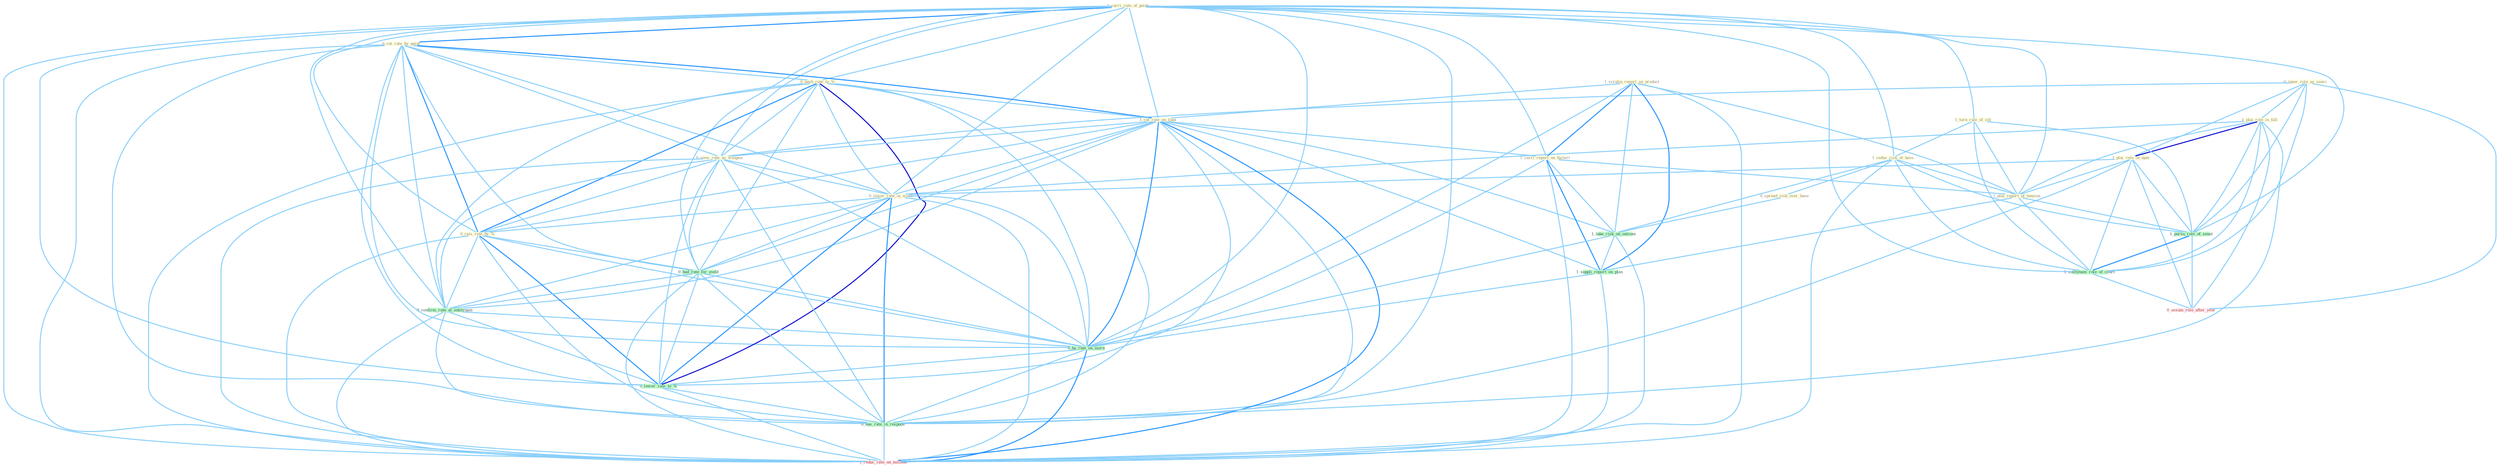Graph G{ 
    node
    [shape=polygon,style=filled,width=.5,height=.06,color="#BDFCC9",fixedsize=true,fontsize=4,
    fontcolor="#2f4f4f"];
    {node
    [color="#ffffe0", fontcolor="#8b7d6b"] "1_carri_rate_of_point " "0_ignor_role_as_sourc " "1_plai_role_in_fall " "0_cut_rate_by_point " "1_scrutin_report_on_product " "0_push_rate_to_% " "1_cut_rate_on_loan " "1_turn_rule_of_citi " "0_view_rate_as_weapon " "1_reduc_risk_of_have " "1_carri_report_on_factori " "1_plai_role_in_oper " "1_plai_report_of_tension " "0_spread_risk_over_base " "0_lower_rate_in_week " "0_rais_rate_by_% "}
{node [color="#fff0f5", fontcolor="#b22222"] "1_reduc_rate_on_million " "0_assum_role_after_year "}
edge [color="#B0E2FF"];

	"1_carri_rate_of_point " -- "0_cut_rate_by_point " [w="2", color="#1e90ff" , len=0.8];
	"1_carri_rate_of_point " -- "0_push_rate_to_% " [w="1", color="#87cefa" ];
	"1_carri_rate_of_point " -- "1_cut_rate_on_loan " [w="1", color="#87cefa" ];
	"1_carri_rate_of_point " -- "1_turn_rule_of_citi " [w="1", color="#87cefa" ];
	"1_carri_rate_of_point " -- "0_view_rate_as_weapon " [w="1", color="#87cefa" ];
	"1_carri_rate_of_point " -- "1_reduc_risk_of_have " [w="1", color="#87cefa" ];
	"1_carri_rate_of_point " -- "1_carri_report_on_factori " [w="1", color="#87cefa" ];
	"1_carri_rate_of_point " -- "1_plai_report_of_tension " [w="1", color="#87cefa" ];
	"1_carri_rate_of_point " -- "0_lower_rate_in_week " [w="1", color="#87cefa" ];
	"1_carri_rate_of_point " -- "0_rais_rate_by_% " [w="1", color="#87cefa" ];
	"1_carri_rate_of_point " -- "1_pursu_role_of_senat " [w="1", color="#87cefa" ];
	"1_carri_rate_of_point " -- "0_had_rate_for_yield " [w="1", color="#87cefa" ];
	"1_carri_rate_of_point " -- "0_confirm_rate_at_entitynam " [w="1", color="#87cefa" ];
	"1_carri_rate_of_point " -- "0_ha_rate_on_morn " [w="1", color="#87cefa" ];
	"1_carri_rate_of_point " -- "1_entitynam_role_of_court " [w="1", color="#87cefa" ];
	"1_carri_rate_of_point " -- "0_lower_rate_to_% " [w="1", color="#87cefa" ];
	"1_carri_rate_of_point " -- "0_eas_rate_in_respons " [w="1", color="#87cefa" ];
	"1_carri_rate_of_point " -- "1_reduc_rate_on_million " [w="1", color="#87cefa" ];
	"0_ignor_role_as_sourc " -- "1_plai_role_in_fall " [w="1", color="#87cefa" ];
	"0_ignor_role_as_sourc " -- "0_view_rate_as_weapon " [w="1", color="#87cefa" ];
	"0_ignor_role_as_sourc " -- "1_plai_role_in_oper " [w="1", color="#87cefa" ];
	"0_ignor_role_as_sourc " -- "1_pursu_role_of_senat " [w="1", color="#87cefa" ];
	"0_ignor_role_as_sourc " -- "1_entitynam_role_of_court " [w="1", color="#87cefa" ];
	"0_ignor_role_as_sourc " -- "0_assum_role_after_year " [w="1", color="#87cefa" ];
	"1_plai_role_in_fall " -- "1_plai_role_in_oper " [w="3", color="#0000cd" , len=0.6];
	"1_plai_role_in_fall " -- "1_plai_report_of_tension " [w="1", color="#87cefa" ];
	"1_plai_role_in_fall " -- "0_lower_rate_in_week " [w="1", color="#87cefa" ];
	"1_plai_role_in_fall " -- "1_pursu_role_of_senat " [w="1", color="#87cefa" ];
	"1_plai_role_in_fall " -- "1_entitynam_role_of_court " [w="1", color="#87cefa" ];
	"1_plai_role_in_fall " -- "0_eas_rate_in_respons " [w="1", color="#87cefa" ];
	"1_plai_role_in_fall " -- "0_assum_role_after_year " [w="1", color="#87cefa" ];
	"0_cut_rate_by_point " -- "0_push_rate_to_% " [w="1", color="#87cefa" ];
	"0_cut_rate_by_point " -- "1_cut_rate_on_loan " [w="2", color="#1e90ff" , len=0.8];
	"0_cut_rate_by_point " -- "0_view_rate_as_weapon " [w="1", color="#87cefa" ];
	"0_cut_rate_by_point " -- "0_lower_rate_in_week " [w="1", color="#87cefa" ];
	"0_cut_rate_by_point " -- "0_rais_rate_by_% " [w="2", color="#1e90ff" , len=0.8];
	"0_cut_rate_by_point " -- "0_had_rate_for_yield " [w="1", color="#87cefa" ];
	"0_cut_rate_by_point " -- "0_confirm_rate_at_entitynam " [w="1", color="#87cefa" ];
	"0_cut_rate_by_point " -- "0_ha_rate_on_morn " [w="1", color="#87cefa" ];
	"0_cut_rate_by_point " -- "0_lower_rate_to_% " [w="1", color="#87cefa" ];
	"0_cut_rate_by_point " -- "0_eas_rate_in_respons " [w="1", color="#87cefa" ];
	"0_cut_rate_by_point " -- "1_reduc_rate_on_million " [w="1", color="#87cefa" ];
	"1_scrutin_report_on_product " -- "1_cut_rate_on_loan " [w="1", color="#87cefa" ];
	"1_scrutin_report_on_product " -- "1_carri_report_on_factori " [w="2", color="#1e90ff" , len=0.8];
	"1_scrutin_report_on_product " -- "1_plai_report_of_tension " [w="1", color="#87cefa" ];
	"1_scrutin_report_on_product " -- "1_take_risk_on_outcom " [w="1", color="#87cefa" ];
	"1_scrutin_report_on_product " -- "1_suppli_report_on_plan " [w="2", color="#1e90ff" , len=0.8];
	"1_scrutin_report_on_product " -- "0_ha_rate_on_morn " [w="1", color="#87cefa" ];
	"1_scrutin_report_on_product " -- "1_reduc_rate_on_million " [w="1", color="#87cefa" ];
	"0_push_rate_to_% " -- "1_cut_rate_on_loan " [w="1", color="#87cefa" ];
	"0_push_rate_to_% " -- "0_view_rate_as_weapon " [w="1", color="#87cefa" ];
	"0_push_rate_to_% " -- "0_lower_rate_in_week " [w="1", color="#87cefa" ];
	"0_push_rate_to_% " -- "0_rais_rate_by_% " [w="2", color="#1e90ff" , len=0.8];
	"0_push_rate_to_% " -- "0_had_rate_for_yield " [w="1", color="#87cefa" ];
	"0_push_rate_to_% " -- "0_confirm_rate_at_entitynam " [w="1", color="#87cefa" ];
	"0_push_rate_to_% " -- "0_ha_rate_on_morn " [w="1", color="#87cefa" ];
	"0_push_rate_to_% " -- "0_lower_rate_to_% " [w="3", color="#0000cd" , len=0.6];
	"0_push_rate_to_% " -- "0_eas_rate_in_respons " [w="1", color="#87cefa" ];
	"0_push_rate_to_% " -- "1_reduc_rate_on_million " [w="1", color="#87cefa" ];
	"1_cut_rate_on_loan " -- "0_view_rate_as_weapon " [w="1", color="#87cefa" ];
	"1_cut_rate_on_loan " -- "1_carri_report_on_factori " [w="1", color="#87cefa" ];
	"1_cut_rate_on_loan " -- "0_lower_rate_in_week " [w="1", color="#87cefa" ];
	"1_cut_rate_on_loan " -- "0_rais_rate_by_% " [w="1", color="#87cefa" ];
	"1_cut_rate_on_loan " -- "1_take_risk_on_outcom " [w="1", color="#87cefa" ];
	"1_cut_rate_on_loan " -- "1_suppli_report_on_plan " [w="1", color="#87cefa" ];
	"1_cut_rate_on_loan " -- "0_had_rate_for_yield " [w="1", color="#87cefa" ];
	"1_cut_rate_on_loan " -- "0_confirm_rate_at_entitynam " [w="1", color="#87cefa" ];
	"1_cut_rate_on_loan " -- "0_ha_rate_on_morn " [w="2", color="#1e90ff" , len=0.8];
	"1_cut_rate_on_loan " -- "0_lower_rate_to_% " [w="1", color="#87cefa" ];
	"1_cut_rate_on_loan " -- "0_eas_rate_in_respons " [w="1", color="#87cefa" ];
	"1_cut_rate_on_loan " -- "1_reduc_rate_on_million " [w="2", color="#1e90ff" , len=0.8];
	"1_turn_rule_of_citi " -- "1_reduc_risk_of_have " [w="1", color="#87cefa" ];
	"1_turn_rule_of_citi " -- "1_plai_report_of_tension " [w="1", color="#87cefa" ];
	"1_turn_rule_of_citi " -- "1_pursu_role_of_senat " [w="1", color="#87cefa" ];
	"1_turn_rule_of_citi " -- "1_entitynam_role_of_court " [w="1", color="#87cefa" ];
	"0_view_rate_as_weapon " -- "0_lower_rate_in_week " [w="1", color="#87cefa" ];
	"0_view_rate_as_weapon " -- "0_rais_rate_by_% " [w="1", color="#87cefa" ];
	"0_view_rate_as_weapon " -- "0_had_rate_for_yield " [w="1", color="#87cefa" ];
	"0_view_rate_as_weapon " -- "0_confirm_rate_at_entitynam " [w="1", color="#87cefa" ];
	"0_view_rate_as_weapon " -- "0_ha_rate_on_morn " [w="1", color="#87cefa" ];
	"0_view_rate_as_weapon " -- "0_lower_rate_to_% " [w="1", color="#87cefa" ];
	"0_view_rate_as_weapon " -- "0_eas_rate_in_respons " [w="1", color="#87cefa" ];
	"0_view_rate_as_weapon " -- "1_reduc_rate_on_million " [w="1", color="#87cefa" ];
	"1_reduc_risk_of_have " -- "1_plai_report_of_tension " [w="1", color="#87cefa" ];
	"1_reduc_risk_of_have " -- "0_spread_risk_over_base " [w="1", color="#87cefa" ];
	"1_reduc_risk_of_have " -- "1_pursu_role_of_senat " [w="1", color="#87cefa" ];
	"1_reduc_risk_of_have " -- "1_take_risk_on_outcom " [w="1", color="#87cefa" ];
	"1_reduc_risk_of_have " -- "1_entitynam_role_of_court " [w="1", color="#87cefa" ];
	"1_reduc_risk_of_have " -- "1_reduc_rate_on_million " [w="1", color="#87cefa" ];
	"1_carri_report_on_factori " -- "1_plai_report_of_tension " [w="1", color="#87cefa" ];
	"1_carri_report_on_factori " -- "1_take_risk_on_outcom " [w="1", color="#87cefa" ];
	"1_carri_report_on_factori " -- "1_suppli_report_on_plan " [w="2", color="#1e90ff" , len=0.8];
	"1_carri_report_on_factori " -- "0_ha_rate_on_morn " [w="1", color="#87cefa" ];
	"1_carri_report_on_factori " -- "1_reduc_rate_on_million " [w="1", color="#87cefa" ];
	"1_plai_role_in_oper " -- "1_plai_report_of_tension " [w="1", color="#87cefa" ];
	"1_plai_role_in_oper " -- "0_lower_rate_in_week " [w="1", color="#87cefa" ];
	"1_plai_role_in_oper " -- "1_pursu_role_of_senat " [w="1", color="#87cefa" ];
	"1_plai_role_in_oper " -- "1_entitynam_role_of_court " [w="1", color="#87cefa" ];
	"1_plai_role_in_oper " -- "0_eas_rate_in_respons " [w="1", color="#87cefa" ];
	"1_plai_role_in_oper " -- "0_assum_role_after_year " [w="1", color="#87cefa" ];
	"1_plai_report_of_tension " -- "1_pursu_role_of_senat " [w="1", color="#87cefa" ];
	"1_plai_report_of_tension " -- "1_suppli_report_on_plan " [w="1", color="#87cefa" ];
	"1_plai_report_of_tension " -- "1_entitynam_role_of_court " [w="1", color="#87cefa" ];
	"0_spread_risk_over_base " -- "1_take_risk_on_outcom " [w="1", color="#87cefa" ];
	"0_lower_rate_in_week " -- "0_rais_rate_by_% " [w="1", color="#87cefa" ];
	"0_lower_rate_in_week " -- "0_had_rate_for_yield " [w="1", color="#87cefa" ];
	"0_lower_rate_in_week " -- "0_confirm_rate_at_entitynam " [w="1", color="#87cefa" ];
	"0_lower_rate_in_week " -- "0_ha_rate_on_morn " [w="1", color="#87cefa" ];
	"0_lower_rate_in_week " -- "0_lower_rate_to_% " [w="2", color="#1e90ff" , len=0.8];
	"0_lower_rate_in_week " -- "0_eas_rate_in_respons " [w="2", color="#1e90ff" , len=0.8];
	"0_lower_rate_in_week " -- "1_reduc_rate_on_million " [w="1", color="#87cefa" ];
	"0_rais_rate_by_% " -- "0_had_rate_for_yield " [w="1", color="#87cefa" ];
	"0_rais_rate_by_% " -- "0_confirm_rate_at_entitynam " [w="1", color="#87cefa" ];
	"0_rais_rate_by_% " -- "0_ha_rate_on_morn " [w="1", color="#87cefa" ];
	"0_rais_rate_by_% " -- "0_lower_rate_to_% " [w="2", color="#1e90ff" , len=0.8];
	"0_rais_rate_by_% " -- "0_eas_rate_in_respons " [w="1", color="#87cefa" ];
	"0_rais_rate_by_% " -- "1_reduc_rate_on_million " [w="1", color="#87cefa" ];
	"1_pursu_role_of_senat " -- "1_entitynam_role_of_court " [w="2", color="#1e90ff" , len=0.8];
	"1_pursu_role_of_senat " -- "0_assum_role_after_year " [w="1", color="#87cefa" ];
	"1_take_risk_on_outcom " -- "1_suppli_report_on_plan " [w="1", color="#87cefa" ];
	"1_take_risk_on_outcom " -- "0_ha_rate_on_morn " [w="1", color="#87cefa" ];
	"1_take_risk_on_outcom " -- "1_reduc_rate_on_million " [w="1", color="#87cefa" ];
	"1_suppli_report_on_plan " -- "0_ha_rate_on_morn " [w="1", color="#87cefa" ];
	"1_suppli_report_on_plan " -- "1_reduc_rate_on_million " [w="1", color="#87cefa" ];
	"0_had_rate_for_yield " -- "0_confirm_rate_at_entitynam " [w="1", color="#87cefa" ];
	"0_had_rate_for_yield " -- "0_ha_rate_on_morn " [w="1", color="#87cefa" ];
	"0_had_rate_for_yield " -- "0_lower_rate_to_% " [w="1", color="#87cefa" ];
	"0_had_rate_for_yield " -- "0_eas_rate_in_respons " [w="1", color="#87cefa" ];
	"0_had_rate_for_yield " -- "1_reduc_rate_on_million " [w="1", color="#87cefa" ];
	"0_confirm_rate_at_entitynam " -- "0_ha_rate_on_morn " [w="1", color="#87cefa" ];
	"0_confirm_rate_at_entitynam " -- "0_lower_rate_to_% " [w="1", color="#87cefa" ];
	"0_confirm_rate_at_entitynam " -- "0_eas_rate_in_respons " [w="1", color="#87cefa" ];
	"0_confirm_rate_at_entitynam " -- "1_reduc_rate_on_million " [w="1", color="#87cefa" ];
	"0_ha_rate_on_morn " -- "0_lower_rate_to_% " [w="1", color="#87cefa" ];
	"0_ha_rate_on_morn " -- "0_eas_rate_in_respons " [w="1", color="#87cefa" ];
	"0_ha_rate_on_morn " -- "1_reduc_rate_on_million " [w="2", color="#1e90ff" , len=0.8];
	"1_entitynam_role_of_court " -- "0_assum_role_after_year " [w="1", color="#87cefa" ];
	"0_lower_rate_to_% " -- "0_eas_rate_in_respons " [w="1", color="#87cefa" ];
	"0_lower_rate_to_% " -- "1_reduc_rate_on_million " [w="1", color="#87cefa" ];
	"0_eas_rate_in_respons " -- "1_reduc_rate_on_million " [w="1", color="#87cefa" ];
}